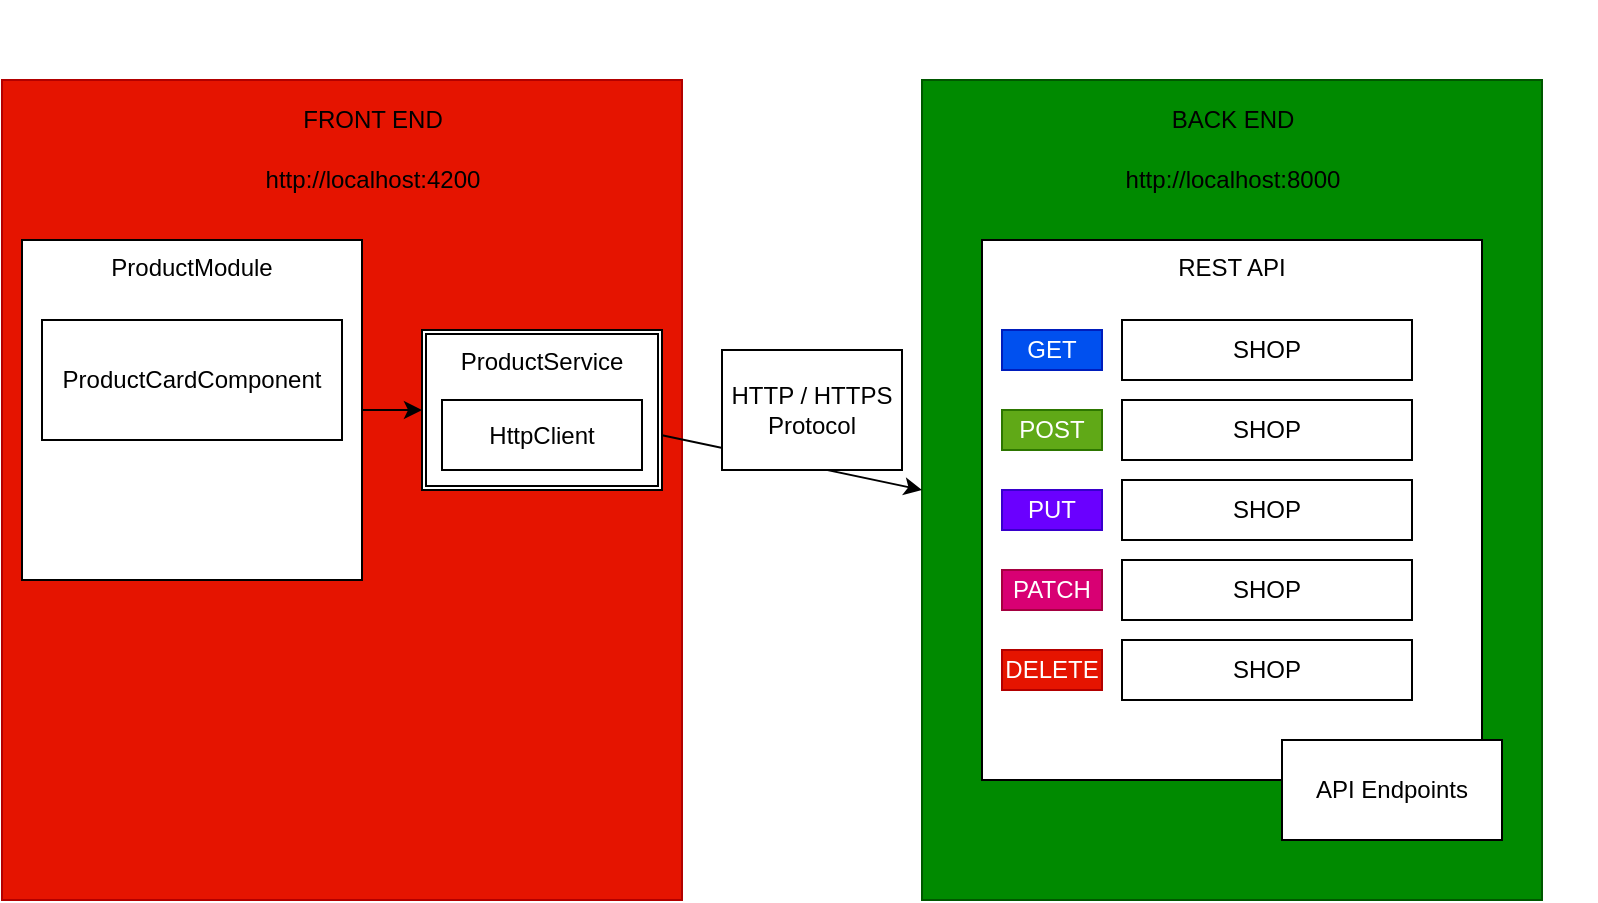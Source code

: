 <mxfile>
    <diagram id="L-UV2xLscjFE4Or3zBRZ" name="Page-1">
        <mxGraphModel dx="1130" dy="694" grid="1" gridSize="10" guides="1" tooltips="1" connect="1" arrows="1" fold="1" page="1" pageScale="1" pageWidth="827" pageHeight="1169" math="0" shadow="0">
            <root>
                <mxCell id="0"/>
                <mxCell id="1" parent="0"/>
                <mxCell id="2" value="" style="rounded=0;whiteSpace=wrap;html=1;fillColor=#e51400;fontColor=#ffffff;strokeColor=#B20000;" parent="1" vertex="1">
                    <mxGeometry x="14" y="130" width="340" height="410" as="geometry"/>
                </mxCell>
                <mxCell id="3" value="FRONT END" style="text;html=1;align=center;verticalAlign=middle;resizable=0;points=[];autosize=1;strokeColor=none;fillColor=none;" parent="1" vertex="1">
                    <mxGeometry x="154" y="140" width="90" height="20" as="geometry"/>
                </mxCell>
                <mxCell id="4" value="" style="rounded=0;whiteSpace=wrap;html=1;fillColor=#008a00;fontColor=#ffffff;strokeColor=#005700;" parent="1" vertex="1">
                    <mxGeometry x="474" y="130" width="310" height="410" as="geometry"/>
                </mxCell>
                <mxCell id="5" value="BACK END" style="text;html=1;align=center;verticalAlign=middle;resizable=0;points=[];autosize=1;strokeColor=none;fillColor=none;" parent="1" vertex="1">
                    <mxGeometry x="589" y="140" width="80" height="20" as="geometry"/>
                </mxCell>
                <mxCell id="6" value="http://localhost:4200" style="text;html=1;align=center;verticalAlign=middle;resizable=0;points=[];autosize=1;strokeColor=none;fillColor=none;" parent="1" vertex="1">
                    <mxGeometry x="139" y="170" width="120" height="20" as="geometry"/>
                </mxCell>
                <mxCell id="7" value="http://localhost:8000" style="text;html=1;align=center;verticalAlign=middle;resizable=0;points=[];autosize=1;strokeColor=none;fillColor=none;" parent="1" vertex="1">
                    <mxGeometry x="569" y="170" width="120" height="20" as="geometry"/>
                </mxCell>
                <mxCell id="12" style="edgeStyle=none;html=1;entryX=0;entryY=0.5;entryDx=0;entryDy=0;" parent="1" source="9" target="11" edge="1">
                    <mxGeometry relative="1" as="geometry"/>
                </mxCell>
                <mxCell id="9" value="ProductModule" style="rounded=0;whiteSpace=wrap;html=1;verticalAlign=top;" parent="1" vertex="1">
                    <mxGeometry x="24" y="210" width="170" height="170" as="geometry"/>
                </mxCell>
                <mxCell id="10" value="ProductCardComponent" style="rounded=0;whiteSpace=wrap;html=1;" parent="1" vertex="1">
                    <mxGeometry x="34" y="250" width="150" height="60" as="geometry"/>
                </mxCell>
                <mxCell id="14" style="edgeStyle=none;html=1;entryX=0;entryY=0.5;entryDx=0;entryDy=0;" parent="1" source="11" target="4" edge="1">
                    <mxGeometry relative="1" as="geometry"/>
                </mxCell>
                <mxCell id="11" value="ProductService" style="shape=ext;double=1;rounded=0;whiteSpace=wrap;html=1;verticalAlign=top;" parent="1" vertex="1">
                    <mxGeometry x="224" y="255" width="120" height="80" as="geometry"/>
                </mxCell>
                <mxCell id="13" value="&lt;span&gt;HttpClient&lt;/span&gt;" style="rounded=0;whiteSpace=wrap;html=1;" parent="1" vertex="1">
                    <mxGeometry x="234" y="290" width="100" height="35" as="geometry"/>
                </mxCell>
                <mxCell id="15" value="HTTP / HTTPS&lt;br&gt;Protocol" style="rounded=0;whiteSpace=wrap;html=1;" parent="1" vertex="1">
                    <mxGeometry x="374" y="265" width="90" height="60" as="geometry"/>
                </mxCell>
                <mxCell id="16" value="REST API" style="rounded=0;whiteSpace=wrap;html=1;verticalAlign=top;" parent="1" vertex="1">
                    <mxGeometry x="504" y="210" width="250" height="270" as="geometry"/>
                </mxCell>
                <mxCell id="17" value="SHOP" style="rounded=0;whiteSpace=wrap;html=1;" parent="1" vertex="1">
                    <mxGeometry x="574" y="250" width="145" height="30" as="geometry"/>
                </mxCell>
                <mxCell id="19" value="GET" style="rounded=0;whiteSpace=wrap;html=1;fillColor=#0050ef;fontColor=#ffffff;strokeColor=#001DBC;" parent="1" vertex="1">
                    <mxGeometry x="514" y="255" width="50" height="20" as="geometry"/>
                </mxCell>
                <mxCell id="21" value="SHOP" style="rounded=0;whiteSpace=wrap;html=1;" parent="1" vertex="1">
                    <mxGeometry x="574" y="290" width="145" height="30" as="geometry"/>
                </mxCell>
                <mxCell id="22" value="POST" style="rounded=0;whiteSpace=wrap;html=1;fillColor=#60a917;fontColor=#ffffff;strokeColor=#2D7600;" parent="1" vertex="1">
                    <mxGeometry x="514" y="295" width="50" height="20" as="geometry"/>
                </mxCell>
                <mxCell id="23" value="SHOP" style="rounded=0;whiteSpace=wrap;html=1;" parent="1" vertex="1">
                    <mxGeometry x="574" y="330" width="145" height="30" as="geometry"/>
                </mxCell>
                <mxCell id="24" value="PUT" style="rounded=0;whiteSpace=wrap;html=1;fillColor=#6a00ff;fontColor=#ffffff;strokeColor=#3700CC;" parent="1" vertex="1">
                    <mxGeometry x="514" y="335" width="50" height="20" as="geometry"/>
                </mxCell>
                <mxCell id="25" value="SHOP" style="rounded=0;whiteSpace=wrap;html=1;" parent="1" vertex="1">
                    <mxGeometry x="574" y="370" width="145" height="30" as="geometry"/>
                </mxCell>
                <mxCell id="26" value="PATCH" style="rounded=0;whiteSpace=wrap;html=1;fillColor=#d80073;fontColor=#ffffff;strokeColor=#A50040;" parent="1" vertex="1">
                    <mxGeometry x="514" y="375" width="50" height="20" as="geometry"/>
                </mxCell>
                <mxCell id="27" value="SHOP" style="rounded=0;whiteSpace=wrap;html=1;" parent="1" vertex="1">
                    <mxGeometry x="574" y="410" width="145" height="30" as="geometry"/>
                </mxCell>
                <mxCell id="28" value="DELETE" style="rounded=0;whiteSpace=wrap;html=1;fillColor=#e51400;fontColor=#ffffff;strokeColor=#B20000;" parent="1" vertex="1">
                    <mxGeometry x="514" y="415" width="50" height="20" as="geometry"/>
                </mxCell>
                <mxCell id="29" value="API Endpoints" style="rounded=0;whiteSpace=wrap;html=1;" vertex="1" parent="1">
                    <mxGeometry x="654" y="460" width="110" height="50" as="geometry"/>
                </mxCell>
                <mxCell id="31" value="" style="shape=image;verticalLabelPosition=bottom;labelBackgroundColor=#ffffff;verticalAlign=top;aspect=fixed;imageAspect=0;image=https://ichi.pro/assets/images/max/724/1*lr7j23Iu5f8b4Yghhjz22g.png;" vertex="1" parent="1">
                    <mxGeometry x="294" y="90" width="120" height="120" as="geometry"/>
                </mxCell>
                <mxCell id="32" value="" style="shape=image;verticalLabelPosition=bottom;labelBackgroundColor=#ffffff;verticalAlign=top;aspect=fixed;imageAspect=0;image=https://img.icons8.com/color/480/nodejs.png;" vertex="1" parent="1">
                    <mxGeometry x="689" y="90" width="122" height="122" as="geometry"/>
                </mxCell>
            </root>
        </mxGraphModel>
    </diagram>
</mxfile>